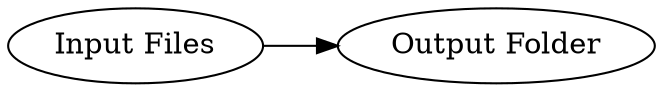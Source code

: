 digraph {
	"-1502155834934562238_2" [label="Input Files"]
	"-1502155834934562238_1" [label="Output Folder"]
	"-1502155834934562238_2" -> "-1502155834934562238_1"
	rankdir=LR
}
